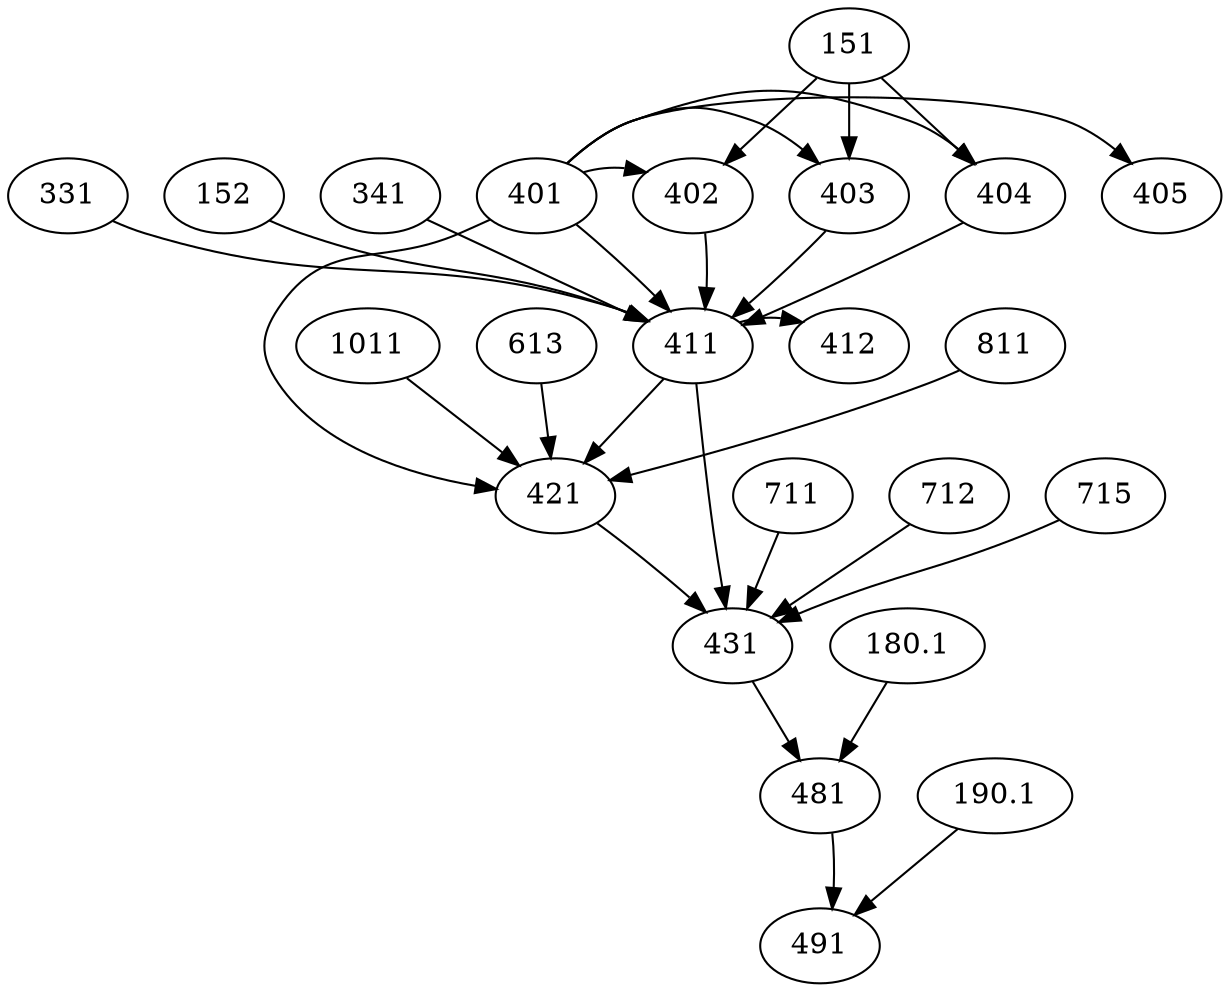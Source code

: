 digraph G4 {
	{
		rank=same
		401
		402
		403
		404
		405
		401 -> 402 [style=invis]
		403 -> 404 [style=invis]
	}
	{
		rank=same
		411
		412
		411 -> 412 [style=invis]
	}
	{
		rank=same
		421
	}
	{
		rank=same
		431
	}
	{
		rank=same
		481
	}
	{
		rank=same
		491
	}
	401 -> 411 [style=invis]
	401 -> 412 [style=invis]
	402 -> 411 [style=invis]
	402 -> 412 [style=invis]
	403 -> 411 [style=invis]
	403 -> 412 [style=invis]
	404 -> 411 [style=invis]
	404 -> 412 [style=invis]
	405 -> 411 [style=invis]
	405 -> 412 [style=invis]
	421 -> 431 [style=invis]
	481 -> 491 [style=invis]
	401 -> 402
	151 -> 402
	401 -> 403
	151 -> 403
	401 -> 404
	151 -> 404
	401 -> 405
	401 -> 411
	152 -> 411
	402 -> 411
	403 -> 411
	404 -> 411
	331 -> 411
	341 -> 411
	411 -> 412
	401 -> 421
	411 -> 421
	613 -> 421
	811 -> 421
	1011 -> 421
	411 -> 431
	421 -> 431
	711 -> 431
	712 -> 431
	715 -> 431
	180.1 -> 481
	431 -> 481
	190.1 -> 491
	481 -> 491
}

